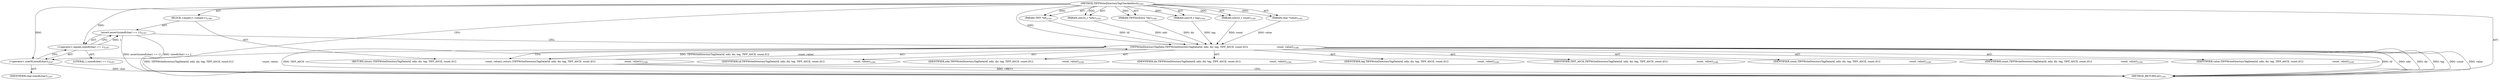 digraph "TIFFWriteDirectoryTagCheckedAscii" {  
"69853" [label = <(METHOD,TIFFWriteDirectoryTagCheckedAscii)<SUB>2183</SUB>> ]
"69854" [label = <(PARAM,TIFF *tif)<SUB>2183</SUB>> ]
"69855" [label = <(PARAM,uint32_t *ndir)<SUB>2183</SUB>> ]
"69856" [label = <(PARAM,TIFFDirEntry *dir)<SUB>2184</SUB>> ]
"69857" [label = <(PARAM,uint16_t tag)<SUB>2184</SUB>> ]
"69858" [label = <(PARAM,uint32_t count)<SUB>2185</SUB>> ]
"69859" [label = <(PARAM,char *value)<SUB>2185</SUB>> ]
"69860" [label = <(BLOCK,&lt;empty&gt;,&lt;empty&gt;)<SUB>2186</SUB>> ]
"69861" [label = <(assert,assert(sizeof(char) == 1))<SUB>2187</SUB>> ]
"69862" [label = <(&lt;operator&gt;.equals,sizeof(char) == 1)<SUB>2187</SUB>> ]
"69863" [label = <(&lt;operator&gt;.sizeOf,sizeof(char))<SUB>2187</SUB>> ]
"69864" [label = <(IDENTIFIER,char,sizeof(char))<SUB>2187</SUB>> ]
"69865" [label = <(LITERAL,1,sizeof(char) == 1)<SUB>2187</SUB>> ]
"69866" [label = <(RETURN,return (TIFFWriteDirectoryTagData(tif, ndir, dir, tag, TIFF_ASCII, count,\012                                      count, value));,return (TIFFWriteDirectoryTagData(tif, ndir, dir, tag, TIFF_ASCII, count,\012                                      count, value));)<SUB>2188</SUB>> ]
"69867" [label = <(TIFFWriteDirectoryTagData,TIFFWriteDirectoryTagData(tif, ndir, dir, tag, TIFF_ASCII, count,\012                                      count, value))<SUB>2188</SUB>> ]
"69868" [label = <(IDENTIFIER,tif,TIFFWriteDirectoryTagData(tif, ndir, dir, tag, TIFF_ASCII, count,\012                                      count, value))<SUB>2188</SUB>> ]
"69869" [label = <(IDENTIFIER,ndir,TIFFWriteDirectoryTagData(tif, ndir, dir, tag, TIFF_ASCII, count,\012                                      count, value))<SUB>2188</SUB>> ]
"69870" [label = <(IDENTIFIER,dir,TIFFWriteDirectoryTagData(tif, ndir, dir, tag, TIFF_ASCII, count,\012                                      count, value))<SUB>2188</SUB>> ]
"69871" [label = <(IDENTIFIER,tag,TIFFWriteDirectoryTagData(tif, ndir, dir, tag, TIFF_ASCII, count,\012                                      count, value))<SUB>2188</SUB>> ]
"69872" [label = <(IDENTIFIER,TIFF_ASCII,TIFFWriteDirectoryTagData(tif, ndir, dir, tag, TIFF_ASCII, count,\012                                      count, value))<SUB>2188</SUB>> ]
"69873" [label = <(IDENTIFIER,count,TIFFWriteDirectoryTagData(tif, ndir, dir, tag, TIFF_ASCII, count,\012                                      count, value))<SUB>2188</SUB>> ]
"69874" [label = <(IDENTIFIER,count,TIFFWriteDirectoryTagData(tif, ndir, dir, tag, TIFF_ASCII, count,\012                                      count, value))<SUB>2189</SUB>> ]
"69875" [label = <(IDENTIFIER,value,TIFFWriteDirectoryTagData(tif, ndir, dir, tag, TIFF_ASCII, count,\012                                      count, value))<SUB>2189</SUB>> ]
"69876" [label = <(METHOD_RETURN,int)<SUB>2183</SUB>> ]
  "69853" -> "69854"  [ label = "AST: "] 
  "69853" -> "69855"  [ label = "AST: "] 
  "69853" -> "69856"  [ label = "AST: "] 
  "69853" -> "69857"  [ label = "AST: "] 
  "69853" -> "69858"  [ label = "AST: "] 
  "69853" -> "69859"  [ label = "AST: "] 
  "69853" -> "69860"  [ label = "AST: "] 
  "69853" -> "69876"  [ label = "AST: "] 
  "69860" -> "69861"  [ label = "AST: "] 
  "69860" -> "69866"  [ label = "AST: "] 
  "69861" -> "69862"  [ label = "AST: "] 
  "69862" -> "69863"  [ label = "AST: "] 
  "69862" -> "69865"  [ label = "AST: "] 
  "69863" -> "69864"  [ label = "AST: "] 
  "69866" -> "69867"  [ label = "AST: "] 
  "69867" -> "69868"  [ label = "AST: "] 
  "69867" -> "69869"  [ label = "AST: "] 
  "69867" -> "69870"  [ label = "AST: "] 
  "69867" -> "69871"  [ label = "AST: "] 
  "69867" -> "69872"  [ label = "AST: "] 
  "69867" -> "69873"  [ label = "AST: "] 
  "69867" -> "69874"  [ label = "AST: "] 
  "69867" -> "69875"  [ label = "AST: "] 
  "69861" -> "69867"  [ label = "CFG: "] 
  "69866" -> "69876"  [ label = "CFG: "] 
  "69862" -> "69861"  [ label = "CFG: "] 
  "69867" -> "69866"  [ label = "CFG: "] 
  "69863" -> "69862"  [ label = "CFG: "] 
  "69853" -> "69863"  [ label = "CFG: "] 
  "69866" -> "69876"  [ label = "DDG: &lt;RET&gt;"] 
  "69861" -> "69876"  [ label = "DDG: sizeof(char) == 1"] 
  "69861" -> "69876"  [ label = "DDG: assert(sizeof(char) == 1)"] 
  "69867" -> "69876"  [ label = "DDG: tif"] 
  "69867" -> "69876"  [ label = "DDG: ndir"] 
  "69867" -> "69876"  [ label = "DDG: dir"] 
  "69867" -> "69876"  [ label = "DDG: tag"] 
  "69867" -> "69876"  [ label = "DDG: count"] 
  "69867" -> "69876"  [ label = "DDG: value"] 
  "69867" -> "69876"  [ label = "DDG: TIFFWriteDirectoryTagData(tif, ndir, dir, tag, TIFF_ASCII, count,\012                                      count, value)"] 
  "69863" -> "69876"  [ label = "DDG: char"] 
  "69867" -> "69876"  [ label = "DDG: TIFF_ASCII"] 
  "69853" -> "69854"  [ label = "DDG: "] 
  "69853" -> "69855"  [ label = "DDG: "] 
  "69853" -> "69856"  [ label = "DDG: "] 
  "69853" -> "69857"  [ label = "DDG: "] 
  "69853" -> "69858"  [ label = "DDG: "] 
  "69853" -> "69859"  [ label = "DDG: "] 
  "69867" -> "69866"  [ label = "DDG: TIFFWriteDirectoryTagData(tif, ndir, dir, tag, TIFF_ASCII, count,\012                                      count, value)"] 
  "69862" -> "69861"  [ label = "DDG: 1"] 
  "69853" -> "69862"  [ label = "DDG: "] 
  "69854" -> "69867"  [ label = "DDG: tif"] 
  "69853" -> "69867"  [ label = "DDG: "] 
  "69855" -> "69867"  [ label = "DDG: ndir"] 
  "69856" -> "69867"  [ label = "DDG: dir"] 
  "69857" -> "69867"  [ label = "DDG: tag"] 
  "69858" -> "69867"  [ label = "DDG: count"] 
  "69859" -> "69867"  [ label = "DDG: value"] 
  "69853" -> "69863"  [ label = "DDG: "] 
}
